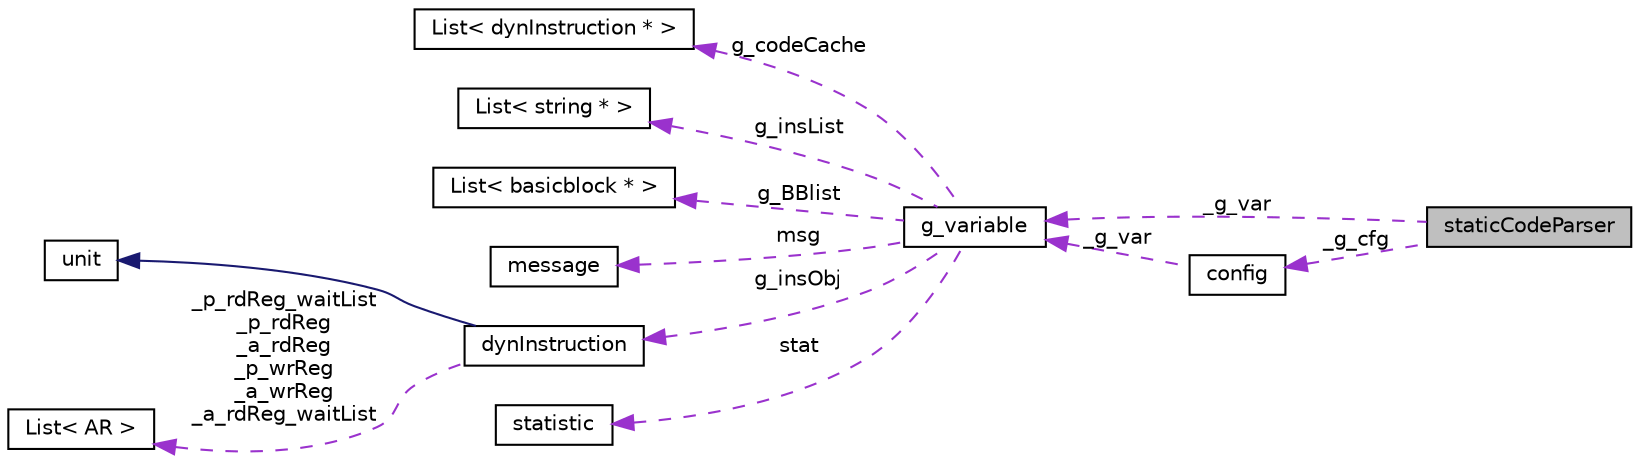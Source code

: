 digraph G
{
  edge [fontname="Helvetica",fontsize="10",labelfontname="Helvetica",labelfontsize="10"];
  node [fontname="Helvetica",fontsize="10",shape=record];
  rankdir=LR;
  Node1 [label="staticCodeParser",height=0.2,width=0.4,color="black", fillcolor="grey75", style="filled" fontcolor="black"];
  Node2 -> Node1 [dir=back,color="darkorchid3",fontsize="10",style="dashed",label="_g_cfg",fontname="Helvetica"];
  Node2 [label="config",height=0.2,width=0.4,color="black", fillcolor="white", style="filled",URL="$classconfig.html"];
  Node3 -> Node2 [dir=back,color="darkorchid3",fontsize="10",style="dashed",label="_g_var",fontname="Helvetica"];
  Node3 [label="g_variable",height=0.2,width=0.4,color="black", fillcolor="white", style="filled",URL="$structg__variable.html"];
  Node4 -> Node3 [dir=back,color="darkorchid3",fontsize="10",style="dashed",label="g_codeCache",fontname="Helvetica"];
  Node4 [label="List\< dynInstruction * \>",height=0.2,width=0.4,color="black", fillcolor="white", style="filled",URL="$classList.html"];
  Node5 -> Node3 [dir=back,color="darkorchid3",fontsize="10",style="dashed",label="g_insList",fontname="Helvetica"];
  Node5 [label="List\< string * \>",height=0.2,width=0.4,color="black", fillcolor="white", style="filled",URL="$classList.html"];
  Node6 -> Node3 [dir=back,color="darkorchid3",fontsize="10",style="dashed",label="g_BBlist",fontname="Helvetica"];
  Node6 [label="List\< basicblock * \>",height=0.2,width=0.4,color="black", fillcolor="white", style="filled",URL="$classList.html"];
  Node7 -> Node3 [dir=back,color="darkorchid3",fontsize="10",style="dashed",label="msg",fontname="Helvetica"];
  Node7 [label="message",height=0.2,width=0.4,color="black", fillcolor="white", style="filled",URL="$classmessage.html"];
  Node8 -> Node3 [dir=back,color="darkorchid3",fontsize="10",style="dashed",label="g_insObj",fontname="Helvetica"];
  Node8 [label="dynInstruction",height=0.2,width=0.4,color="black", fillcolor="white", style="filled",URL="$classdynInstruction.html"];
  Node9 -> Node8 [dir=back,color="midnightblue",fontsize="10",style="solid",fontname="Helvetica"];
  Node9 [label="unit",height=0.2,width=0.4,color="black", fillcolor="white", style="filled",URL="$classunit.html"];
  Node10 -> Node8 [dir=back,color="darkorchid3",fontsize="10",style="dashed",label="_p_rdReg_waitList\n_p_rdReg\n_a_rdReg\n_p_wrReg\n_a_wrReg\n_a_rdReg_waitList",fontname="Helvetica"];
  Node10 [label="List\< AR \>",height=0.2,width=0.4,color="black", fillcolor="white", style="filled",URL="$classList.html"];
  Node11 -> Node3 [dir=back,color="darkorchid3",fontsize="10",style="dashed",label="stat",fontname="Helvetica"];
  Node11 [label="statistic",height=0.2,width=0.4,color="black", fillcolor="white", style="filled",URL="$classstatistic.html"];
  Node3 -> Node1 [dir=back,color="darkorchid3",fontsize="10",style="dashed",label="_g_var",fontname="Helvetica"];
}
